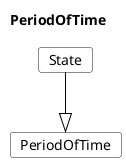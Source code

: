 @startuml
Title PeriodOfTime 

Card PeriodOfTime #fff [
PeriodOfTime
]
Card State #fff [
State
]
State --|> PeriodOfTime  #000 
@enduml